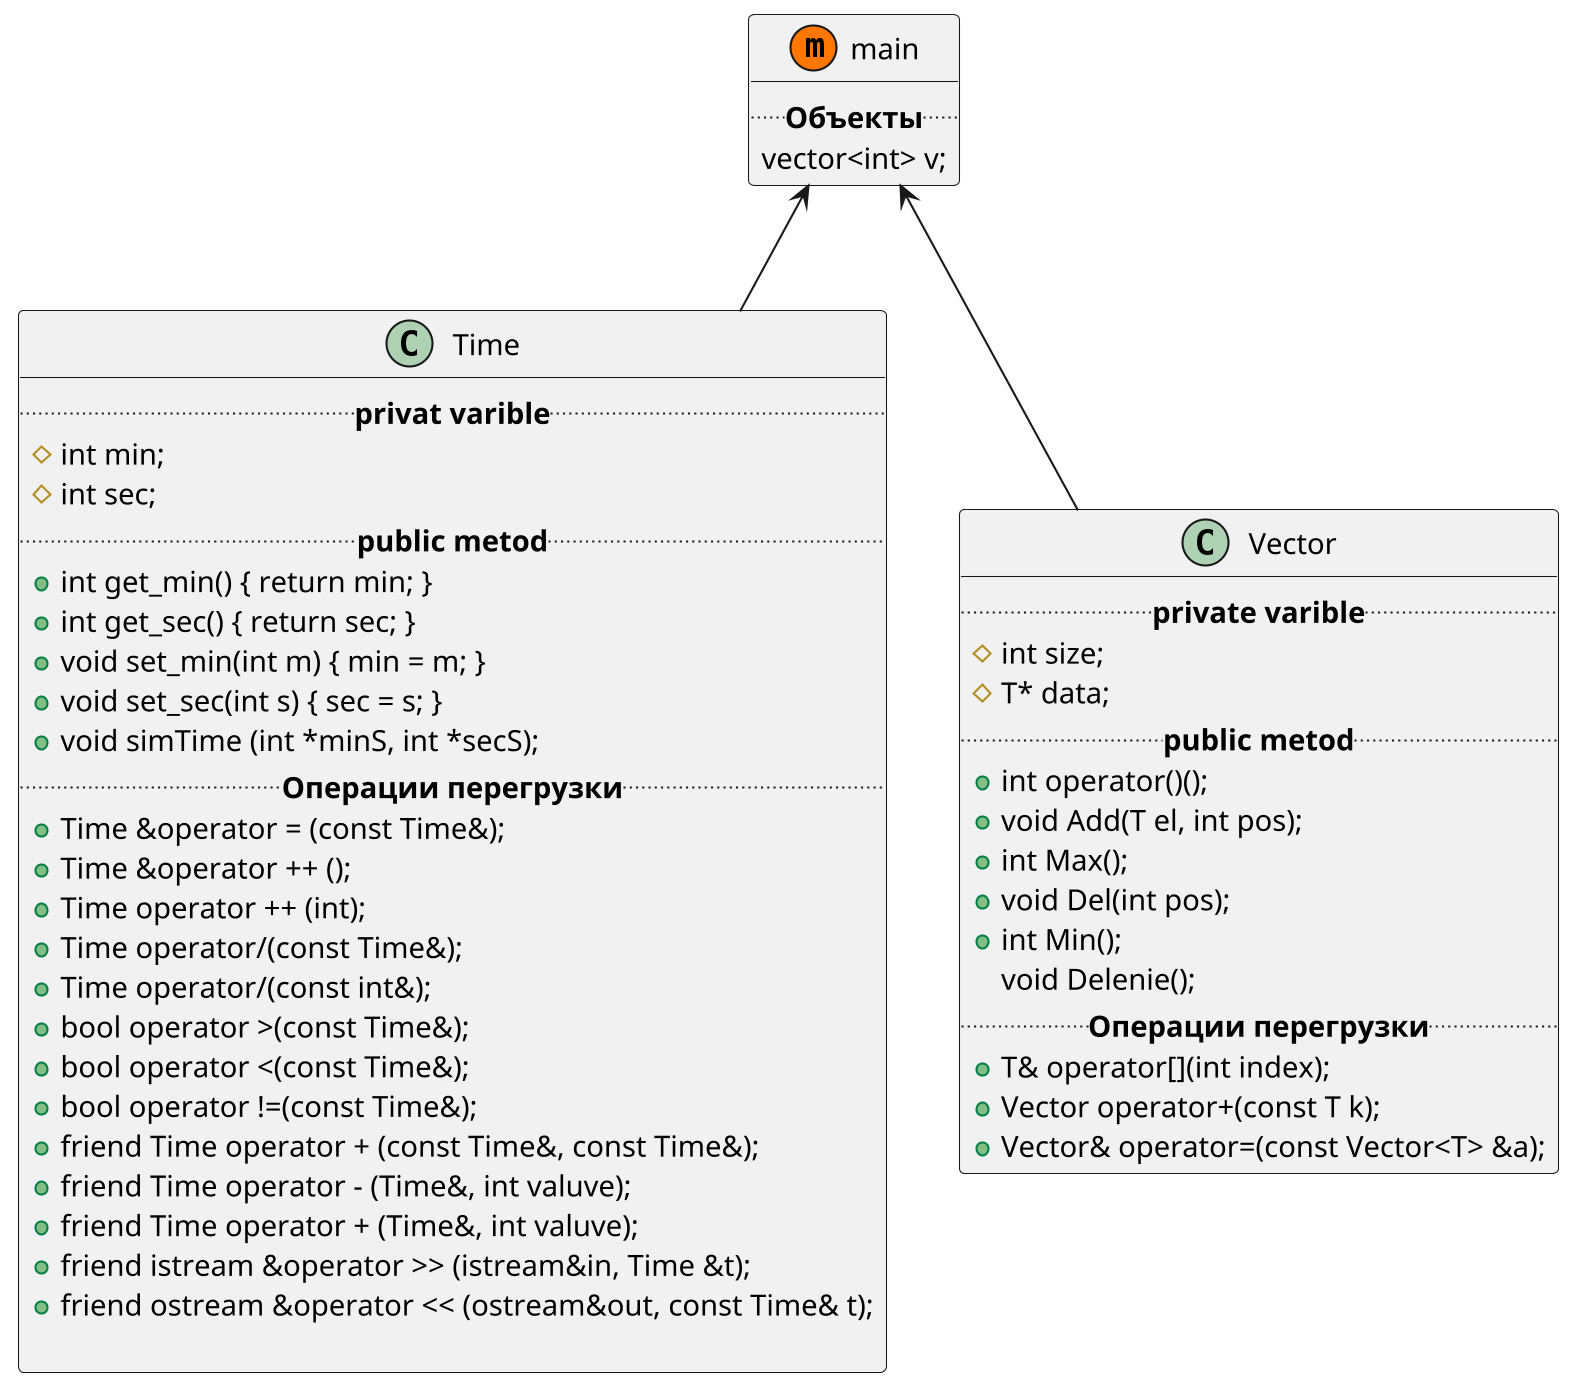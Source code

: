  @startuml
' note left of main #while: Комментарий.
' note top of Rightangled : Комментарий.
' note top of Object : Комментарий.
' note top of Vector : Комментарий.
skinparam dpi 200
skinparam shadowing false
main <-- Time
main <-- Vector
class main<<(m,#FF7700)>>{
    .. **Объекты** ..
    vector<int> v;
} 
class Time{
    .. **privat varible** ..
    # int min;
    # int sec;
    .. **public metod** ..
    + int get_min() { return min; }
	+ int get_sec() { return sec; }
	+ void set_min(int m) { min = m; }
	+ void set_sec(int s) { sec = s; }
	+ void simTime (int *minS, int *secS);
    .. **Операции перегрузки** ..
    + Time &operator = (const Time&); 
	+ Time &operator ++ (); 
	+ Time operator ++ (int);
	+ Time operator/(const Time&);
	+ Time operator/(const int&);
	+ bool operator >(const Time&);
	+ bool operator <(const Time&);
	+ bool operator !=(const Time&);
	+ friend Time operator + (const Time&, const Time&);
    + friend Time operator - (Time&, int valuve);
	+ friend Time operator + (Time&, int valuve);
	+ friend istream &operator >> (istream&in, Time &t);
	+ friend ostream &operator << (ostream&out, const Time& t);

}
class Vector{
    .. **private varible** ..
    # int size;
    # T* data;
    .. **public metod** ..
    + int operator()();
    + void Add(T el, int pos);
    + int Max();
    + void Del(int pos);
    + int Min();
    void Delenie();
    .. **Операции перегрузки** ..
    + T& operator[](int index);
    + Vector operator+(const T k);
    + Vector& operator=(const Vector<T> &a);
}
 @enduml

